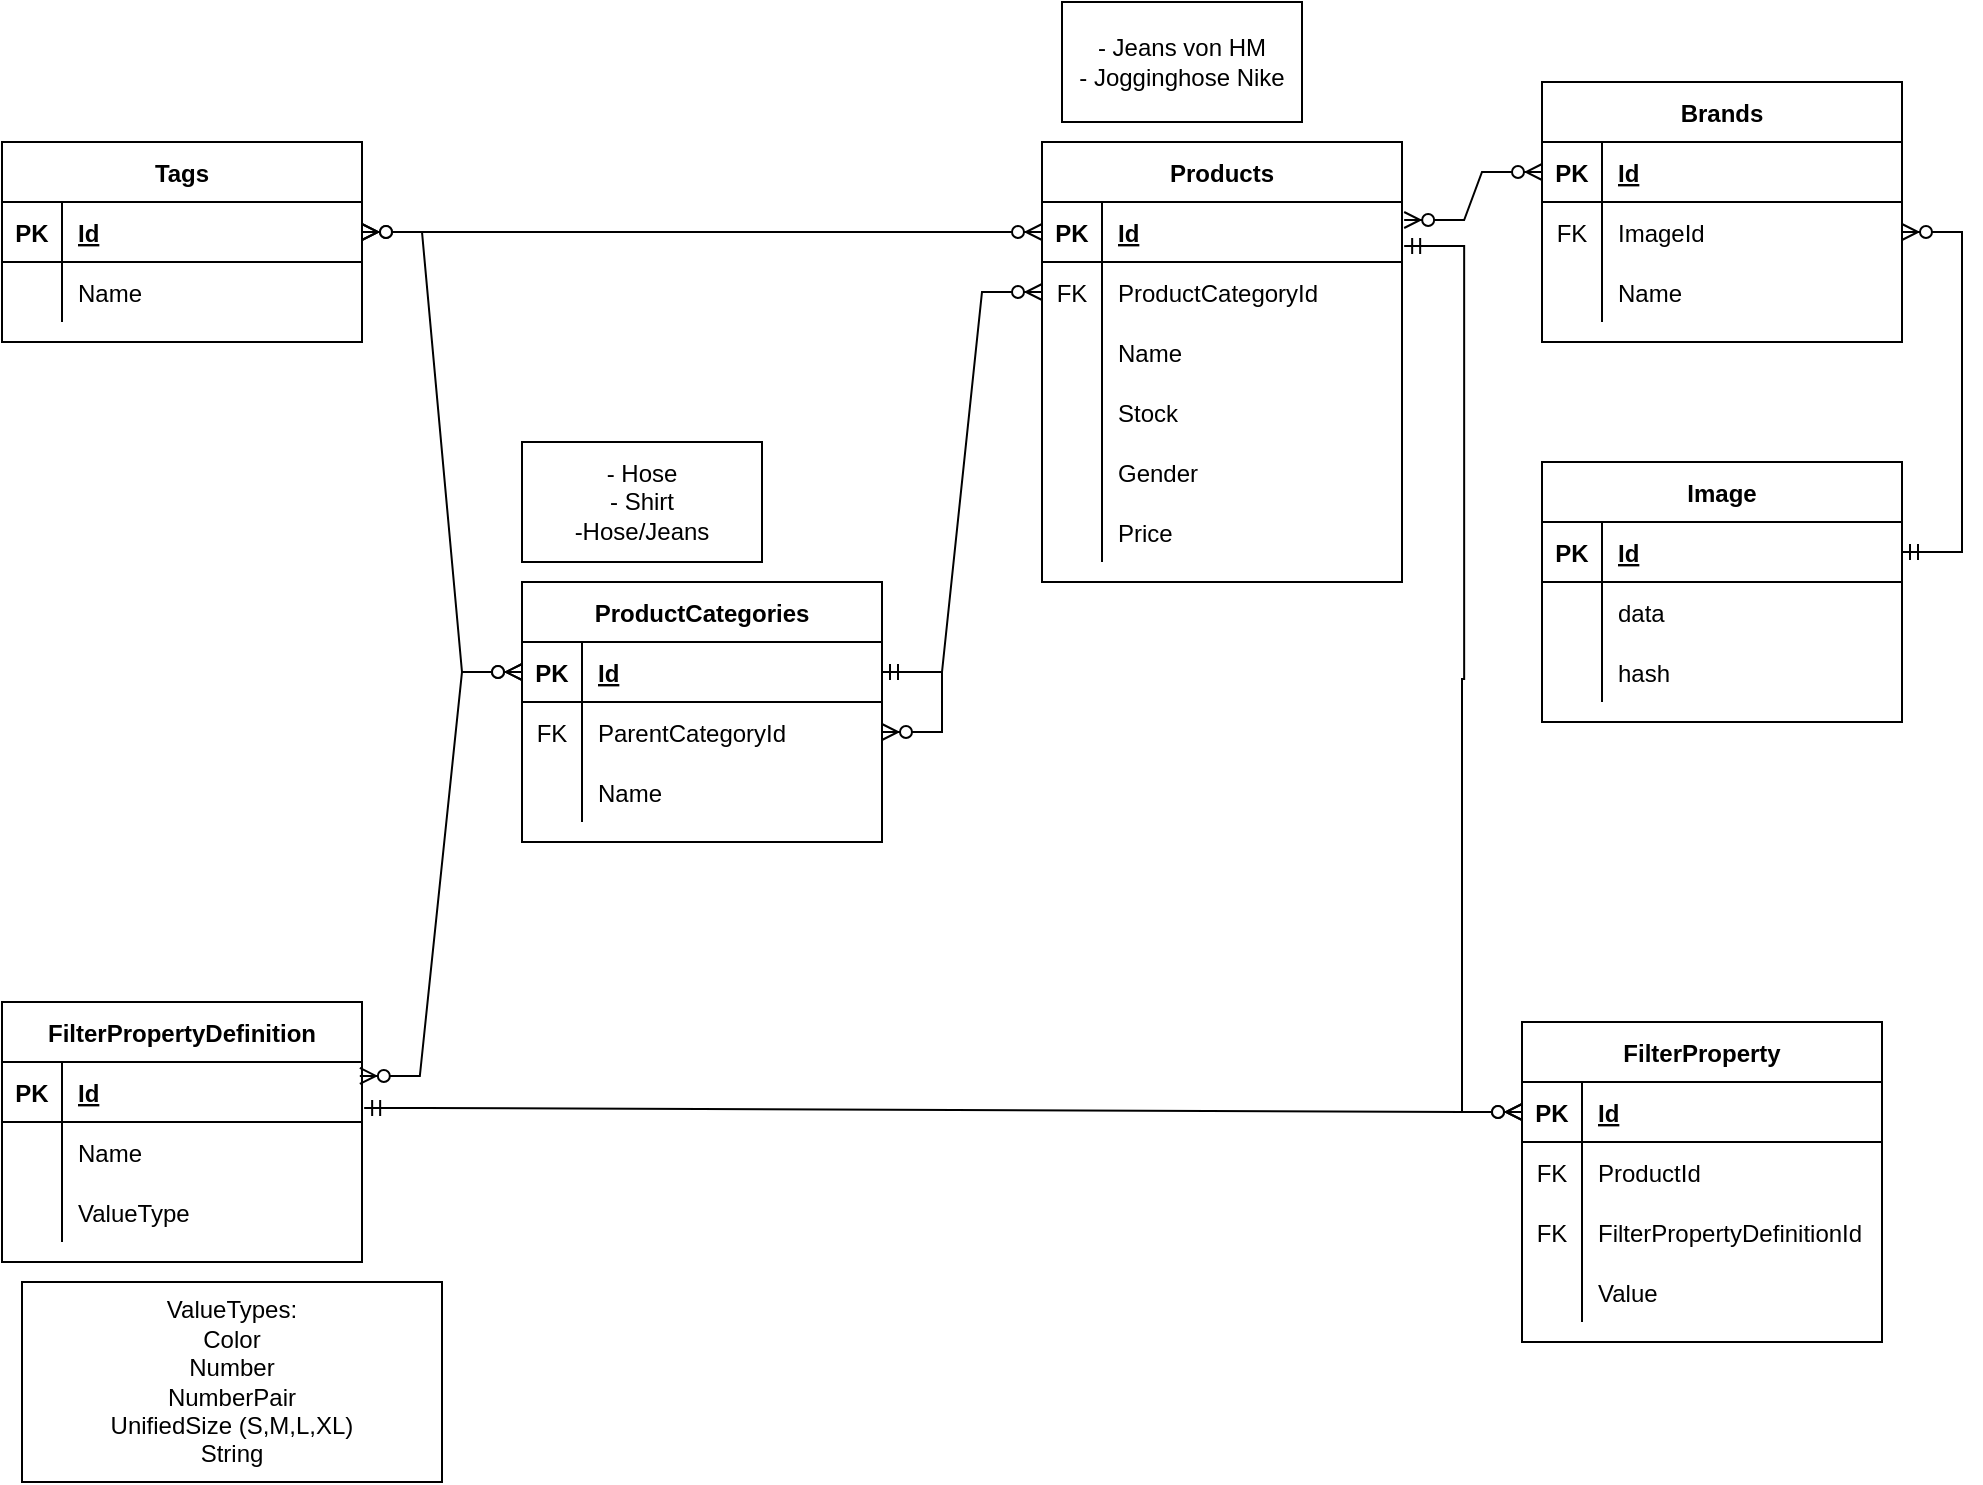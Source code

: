 <mxfile compressed="false" version="15.8.4" type="device">
  <diagram id="R2lEEEUBdFMjLlhIrx00" name="Page-1">
    <mxGraphModel dx="1662" dy="985" grid="1" gridSize="10" guides="1" tooltips="1" connect="1" arrows="1" fold="1" page="1" pageScale="1" pageWidth="1169" pageHeight="1654" math="0" shadow="0" extFonts="Permanent Marker^https://fonts.googleapis.com/css?family=Permanent+Marker">
      <root>
        <mxCell id="0" />
        <mxCell id="1" parent="0" />
        <mxCell id="2k29dD9bNRJpPjfo6heG-1" value="Products" style="shape=table;startSize=30;container=1;collapsible=1;childLayout=tableLayout;fixedRows=1;rowLines=0;fontStyle=1;align=center;resizeLast=1;" parent="1" vertex="1">
          <mxGeometry x="540" y="90" width="180" height="220" as="geometry" />
        </mxCell>
        <mxCell id="2k29dD9bNRJpPjfo6heG-2" value="" style="shape=tableRow;horizontal=0;startSize=0;swimlaneHead=0;swimlaneBody=0;fillColor=none;collapsible=0;dropTarget=0;points=[[0,0.5],[1,0.5]];portConstraint=eastwest;top=0;left=0;right=0;bottom=1;" parent="2k29dD9bNRJpPjfo6heG-1" vertex="1">
          <mxGeometry y="30" width="180" height="30" as="geometry" />
        </mxCell>
        <mxCell id="2k29dD9bNRJpPjfo6heG-3" value="PK" style="shape=partialRectangle;connectable=0;fillColor=none;top=0;left=0;bottom=0;right=0;fontStyle=1;overflow=hidden;" parent="2k29dD9bNRJpPjfo6heG-2" vertex="1">
          <mxGeometry width="30" height="30" as="geometry">
            <mxRectangle width="30" height="30" as="alternateBounds" />
          </mxGeometry>
        </mxCell>
        <mxCell id="2k29dD9bNRJpPjfo6heG-4" value="Id" style="shape=partialRectangle;connectable=0;fillColor=none;top=0;left=0;bottom=0;right=0;align=left;spacingLeft=6;fontStyle=5;overflow=hidden;" parent="2k29dD9bNRJpPjfo6heG-2" vertex="1">
          <mxGeometry x="30" width="150" height="30" as="geometry">
            <mxRectangle width="150" height="30" as="alternateBounds" />
          </mxGeometry>
        </mxCell>
        <mxCell id="2k29dD9bNRJpPjfo6heG-30" value="" style="shape=tableRow;horizontal=0;startSize=0;swimlaneHead=0;swimlaneBody=0;fillColor=none;collapsible=0;dropTarget=0;points=[[0,0.5],[1,0.5]];portConstraint=eastwest;top=0;left=0;right=0;bottom=0;" parent="2k29dD9bNRJpPjfo6heG-1" vertex="1">
          <mxGeometry y="60" width="180" height="30" as="geometry" />
        </mxCell>
        <mxCell id="2k29dD9bNRJpPjfo6heG-31" value="FK" style="shape=partialRectangle;connectable=0;fillColor=none;top=0;left=0;bottom=0;right=0;fontStyle=0;overflow=hidden;" parent="2k29dD9bNRJpPjfo6heG-30" vertex="1">
          <mxGeometry width="30" height="30" as="geometry">
            <mxRectangle width="30" height="30" as="alternateBounds" />
          </mxGeometry>
        </mxCell>
        <mxCell id="2k29dD9bNRJpPjfo6heG-32" value="ProductCategoryId" style="shape=partialRectangle;connectable=0;fillColor=none;top=0;left=0;bottom=0;right=0;align=left;spacingLeft=6;fontStyle=0;overflow=hidden;" parent="2k29dD9bNRJpPjfo6heG-30" vertex="1">
          <mxGeometry x="30" width="150" height="30" as="geometry">
            <mxRectangle width="150" height="30" as="alternateBounds" />
          </mxGeometry>
        </mxCell>
        <mxCell id="2k29dD9bNRJpPjfo6heG-5" value="" style="shape=tableRow;horizontal=0;startSize=0;swimlaneHead=0;swimlaneBody=0;fillColor=none;collapsible=0;dropTarget=0;points=[[0,0.5],[1,0.5]];portConstraint=eastwest;top=0;left=0;right=0;bottom=0;" parent="2k29dD9bNRJpPjfo6heG-1" vertex="1">
          <mxGeometry y="90" width="180" height="30" as="geometry" />
        </mxCell>
        <mxCell id="2k29dD9bNRJpPjfo6heG-6" value="" style="shape=partialRectangle;connectable=0;fillColor=none;top=0;left=0;bottom=0;right=0;editable=1;overflow=hidden;" parent="2k29dD9bNRJpPjfo6heG-5" vertex="1">
          <mxGeometry width="30" height="30" as="geometry">
            <mxRectangle width="30" height="30" as="alternateBounds" />
          </mxGeometry>
        </mxCell>
        <mxCell id="2k29dD9bNRJpPjfo6heG-7" value="Name" style="shape=partialRectangle;connectable=0;fillColor=none;top=0;left=0;bottom=0;right=0;align=left;spacingLeft=6;overflow=hidden;" parent="2k29dD9bNRJpPjfo6heG-5" vertex="1">
          <mxGeometry x="30" width="150" height="30" as="geometry">
            <mxRectangle width="150" height="30" as="alternateBounds" />
          </mxGeometry>
        </mxCell>
        <mxCell id="2k29dD9bNRJpPjfo6heG-8" value="" style="shape=tableRow;horizontal=0;startSize=0;swimlaneHead=0;swimlaneBody=0;fillColor=none;collapsible=0;dropTarget=0;points=[[0,0.5],[1,0.5]];portConstraint=eastwest;top=0;left=0;right=0;bottom=0;" parent="2k29dD9bNRJpPjfo6heG-1" vertex="1">
          <mxGeometry y="120" width="180" height="30" as="geometry" />
        </mxCell>
        <mxCell id="2k29dD9bNRJpPjfo6heG-9" value="" style="shape=partialRectangle;connectable=0;fillColor=none;top=0;left=0;bottom=0;right=0;editable=1;overflow=hidden;" parent="2k29dD9bNRJpPjfo6heG-8" vertex="1">
          <mxGeometry width="30" height="30" as="geometry">
            <mxRectangle width="30" height="30" as="alternateBounds" />
          </mxGeometry>
        </mxCell>
        <mxCell id="2k29dD9bNRJpPjfo6heG-10" value="Stock" style="shape=partialRectangle;connectable=0;fillColor=none;top=0;left=0;bottom=0;right=0;align=left;spacingLeft=6;overflow=hidden;" parent="2k29dD9bNRJpPjfo6heG-8" vertex="1">
          <mxGeometry x="30" width="150" height="30" as="geometry">
            <mxRectangle width="150" height="30" as="alternateBounds" />
          </mxGeometry>
        </mxCell>
        <mxCell id="2k29dD9bNRJpPjfo6heG-27" value="" style="shape=tableRow;horizontal=0;startSize=0;swimlaneHead=0;swimlaneBody=0;fillColor=none;collapsible=0;dropTarget=0;points=[[0,0.5],[1,0.5]];portConstraint=eastwest;top=0;left=0;right=0;bottom=0;" parent="2k29dD9bNRJpPjfo6heG-1" vertex="1">
          <mxGeometry y="150" width="180" height="30" as="geometry" />
        </mxCell>
        <mxCell id="2k29dD9bNRJpPjfo6heG-28" value="" style="shape=partialRectangle;connectable=0;fillColor=none;top=0;left=0;bottom=0;right=0;editable=1;overflow=hidden;" parent="2k29dD9bNRJpPjfo6heG-27" vertex="1">
          <mxGeometry width="30" height="30" as="geometry">
            <mxRectangle width="30" height="30" as="alternateBounds" />
          </mxGeometry>
        </mxCell>
        <mxCell id="2k29dD9bNRJpPjfo6heG-29" value="Gender" style="shape=partialRectangle;connectable=0;fillColor=none;top=0;left=0;bottom=0;right=0;align=left;spacingLeft=6;overflow=hidden;" parent="2k29dD9bNRJpPjfo6heG-27" vertex="1">
          <mxGeometry x="30" width="150" height="30" as="geometry">
            <mxRectangle width="150" height="30" as="alternateBounds" />
          </mxGeometry>
        </mxCell>
        <mxCell id="UCJz-OB7GyYKRhR9v32s-3" value="" style="shape=tableRow;horizontal=0;startSize=0;swimlaneHead=0;swimlaneBody=0;fillColor=none;collapsible=0;dropTarget=0;points=[[0,0.5],[1,0.5]];portConstraint=eastwest;top=0;left=0;right=0;bottom=0;" parent="2k29dD9bNRJpPjfo6heG-1" vertex="1">
          <mxGeometry y="180" width="180" height="30" as="geometry" />
        </mxCell>
        <mxCell id="UCJz-OB7GyYKRhR9v32s-4" value="" style="shape=partialRectangle;connectable=0;fillColor=none;top=0;left=0;bottom=0;right=0;editable=1;overflow=hidden;" parent="UCJz-OB7GyYKRhR9v32s-3" vertex="1">
          <mxGeometry width="30" height="30" as="geometry">
            <mxRectangle width="30" height="30" as="alternateBounds" />
          </mxGeometry>
        </mxCell>
        <mxCell id="UCJz-OB7GyYKRhR9v32s-5" value="Price" style="shape=partialRectangle;connectable=0;fillColor=none;top=0;left=0;bottom=0;right=0;align=left;spacingLeft=6;overflow=hidden;" parent="UCJz-OB7GyYKRhR9v32s-3" vertex="1">
          <mxGeometry x="30" width="150" height="30" as="geometry">
            <mxRectangle width="150" height="30" as="alternateBounds" />
          </mxGeometry>
        </mxCell>
        <mxCell id="2k29dD9bNRJpPjfo6heG-14" value="ProductCategories" style="shape=table;startSize=30;container=1;collapsible=1;childLayout=tableLayout;fixedRows=1;rowLines=0;fontStyle=1;align=center;resizeLast=1;" parent="1" vertex="1">
          <mxGeometry x="280" y="310" width="180" height="130" as="geometry" />
        </mxCell>
        <mxCell id="2k29dD9bNRJpPjfo6heG-15" value="" style="shape=tableRow;horizontal=0;startSize=0;swimlaneHead=0;swimlaneBody=0;fillColor=none;collapsible=0;dropTarget=0;points=[[0,0.5],[1,0.5]];portConstraint=eastwest;top=0;left=0;right=0;bottom=1;" parent="2k29dD9bNRJpPjfo6heG-14" vertex="1">
          <mxGeometry y="30" width="180" height="30" as="geometry" />
        </mxCell>
        <mxCell id="2k29dD9bNRJpPjfo6heG-16" value="PK" style="shape=partialRectangle;connectable=0;fillColor=none;top=0;left=0;bottom=0;right=0;fontStyle=1;overflow=hidden;" parent="2k29dD9bNRJpPjfo6heG-15" vertex="1">
          <mxGeometry width="30" height="30" as="geometry">
            <mxRectangle width="30" height="30" as="alternateBounds" />
          </mxGeometry>
        </mxCell>
        <mxCell id="2k29dD9bNRJpPjfo6heG-17" value="Id" style="shape=partialRectangle;connectable=0;fillColor=none;top=0;left=0;bottom=0;right=0;align=left;spacingLeft=6;fontStyle=5;overflow=hidden;" parent="2k29dD9bNRJpPjfo6heG-15" vertex="1">
          <mxGeometry x="30" width="150" height="30" as="geometry">
            <mxRectangle width="150" height="30" as="alternateBounds" />
          </mxGeometry>
        </mxCell>
        <mxCell id="2k29dD9bNRJpPjfo6heG-33" value="" style="shape=tableRow;horizontal=0;startSize=0;swimlaneHead=0;swimlaneBody=0;fillColor=none;collapsible=0;dropTarget=0;points=[[0,0.5],[1,0.5]];portConstraint=eastwest;top=0;left=0;right=0;bottom=0;" parent="2k29dD9bNRJpPjfo6heG-14" vertex="1">
          <mxGeometry y="60" width="180" height="30" as="geometry" />
        </mxCell>
        <mxCell id="2k29dD9bNRJpPjfo6heG-34" value="FK" style="shape=partialRectangle;connectable=0;fillColor=none;top=0;left=0;bottom=0;right=0;fontStyle=0;overflow=hidden;" parent="2k29dD9bNRJpPjfo6heG-33" vertex="1">
          <mxGeometry width="30" height="30" as="geometry">
            <mxRectangle width="30" height="30" as="alternateBounds" />
          </mxGeometry>
        </mxCell>
        <mxCell id="2k29dD9bNRJpPjfo6heG-35" value="ParentCategoryId" style="shape=partialRectangle;connectable=0;fillColor=none;top=0;left=0;bottom=0;right=0;align=left;spacingLeft=6;fontStyle=0;overflow=hidden;" parent="2k29dD9bNRJpPjfo6heG-33" vertex="1">
          <mxGeometry x="30" width="150" height="30" as="geometry">
            <mxRectangle width="150" height="30" as="alternateBounds" />
          </mxGeometry>
        </mxCell>
        <mxCell id="2k29dD9bNRJpPjfo6heG-21" value="" style="shape=tableRow;horizontal=0;startSize=0;swimlaneHead=0;swimlaneBody=0;fillColor=none;collapsible=0;dropTarget=0;points=[[0,0.5],[1,0.5]];portConstraint=eastwest;top=0;left=0;right=0;bottom=0;" parent="2k29dD9bNRJpPjfo6heG-14" vertex="1">
          <mxGeometry y="90" width="180" height="30" as="geometry" />
        </mxCell>
        <mxCell id="2k29dD9bNRJpPjfo6heG-22" value="" style="shape=partialRectangle;connectable=0;fillColor=none;top=0;left=0;bottom=0;right=0;editable=1;overflow=hidden;" parent="2k29dD9bNRJpPjfo6heG-21" vertex="1">
          <mxGeometry width="30" height="30" as="geometry">
            <mxRectangle width="30" height="30" as="alternateBounds" />
          </mxGeometry>
        </mxCell>
        <mxCell id="2k29dD9bNRJpPjfo6heG-23" value="Name" style="shape=partialRectangle;connectable=0;fillColor=none;top=0;left=0;bottom=0;right=0;align=left;spacingLeft=6;overflow=hidden;" parent="2k29dD9bNRJpPjfo6heG-21" vertex="1">
          <mxGeometry x="30" width="150" height="30" as="geometry">
            <mxRectangle width="150" height="30" as="alternateBounds" />
          </mxGeometry>
        </mxCell>
        <mxCell id="2k29dD9bNRJpPjfo6heG-37" value="" style="edgeStyle=entityRelationEdgeStyle;fontSize=12;html=1;endArrow=ERzeroToMany;startArrow=ERmandOne;rounded=0;" parent="2k29dD9bNRJpPjfo6heG-14" source="2k29dD9bNRJpPjfo6heG-15" target="2k29dD9bNRJpPjfo6heG-33" edge="1">
          <mxGeometry width="100" height="100" relative="1" as="geometry">
            <mxPoint x="10" y="55" as="sourcePoint" />
            <mxPoint x="-100" y="65" as="targetPoint" />
          </mxGeometry>
        </mxCell>
        <mxCell id="2k29dD9bNRJpPjfo6heG-36" value="" style="edgeStyle=entityRelationEdgeStyle;fontSize=12;html=1;endArrow=ERzeroToMany;startArrow=ERmandOne;rounded=0;" parent="1" source="2k29dD9bNRJpPjfo6heG-15" target="2k29dD9bNRJpPjfo6heG-30" edge="1">
          <mxGeometry width="100" height="100" relative="1" as="geometry">
            <mxPoint x="580" y="570" as="sourcePoint" />
            <mxPoint x="680" y="470" as="targetPoint" />
          </mxGeometry>
        </mxCell>
        <mxCell id="UCJz-OB7GyYKRhR9v32s-1" value="- Jeans von HM&lt;br&gt;- Jogginghose Nike" style="rounded=0;whiteSpace=wrap;html=1;" parent="1" vertex="1">
          <mxGeometry x="550" y="20" width="120" height="60" as="geometry" />
        </mxCell>
        <mxCell id="UCJz-OB7GyYKRhR9v32s-2" value="- Hose&lt;br&gt;- Shirt&lt;br&gt;-Hose/Jeans" style="rounded=0;whiteSpace=wrap;html=1;" parent="1" vertex="1">
          <mxGeometry x="280" y="240" width="120" height="60" as="geometry" />
        </mxCell>
        <mxCell id="UCJz-OB7GyYKRhR9v32s-12" value="FilterPropertyDefinition" style="shape=table;startSize=30;container=1;collapsible=1;childLayout=tableLayout;fixedRows=1;rowLines=0;fontStyle=1;align=center;resizeLast=1;" parent="1" vertex="1">
          <mxGeometry x="20" y="520" width="180" height="130" as="geometry" />
        </mxCell>
        <mxCell id="UCJz-OB7GyYKRhR9v32s-13" value="" style="shape=tableRow;horizontal=0;startSize=0;swimlaneHead=0;swimlaneBody=0;fillColor=none;collapsible=0;dropTarget=0;points=[[0,0.5],[1,0.5]];portConstraint=eastwest;top=0;left=0;right=0;bottom=1;" parent="UCJz-OB7GyYKRhR9v32s-12" vertex="1">
          <mxGeometry y="30" width="180" height="30" as="geometry" />
        </mxCell>
        <mxCell id="UCJz-OB7GyYKRhR9v32s-14" value="PK" style="shape=partialRectangle;connectable=0;fillColor=none;top=0;left=0;bottom=0;right=0;fontStyle=1;overflow=hidden;" parent="UCJz-OB7GyYKRhR9v32s-13" vertex="1">
          <mxGeometry width="30" height="30" as="geometry">
            <mxRectangle width="30" height="30" as="alternateBounds" />
          </mxGeometry>
        </mxCell>
        <mxCell id="UCJz-OB7GyYKRhR9v32s-15" value="Id" style="shape=partialRectangle;connectable=0;fillColor=none;top=0;left=0;bottom=0;right=0;align=left;spacingLeft=6;fontStyle=5;overflow=hidden;" parent="UCJz-OB7GyYKRhR9v32s-13" vertex="1">
          <mxGeometry x="30" width="150" height="30" as="geometry">
            <mxRectangle width="150" height="30" as="alternateBounds" />
          </mxGeometry>
        </mxCell>
        <mxCell id="UCJz-OB7GyYKRhR9v32s-16" value="" style="shape=tableRow;horizontal=0;startSize=0;swimlaneHead=0;swimlaneBody=0;fillColor=none;collapsible=0;dropTarget=0;points=[[0,0.5],[1,0.5]];portConstraint=eastwest;top=0;left=0;right=0;bottom=0;" parent="UCJz-OB7GyYKRhR9v32s-12" vertex="1">
          <mxGeometry y="60" width="180" height="30" as="geometry" />
        </mxCell>
        <mxCell id="UCJz-OB7GyYKRhR9v32s-17" value="" style="shape=partialRectangle;connectable=0;fillColor=none;top=0;left=0;bottom=0;right=0;editable=1;overflow=hidden;" parent="UCJz-OB7GyYKRhR9v32s-16" vertex="1">
          <mxGeometry width="30" height="30" as="geometry">
            <mxRectangle width="30" height="30" as="alternateBounds" />
          </mxGeometry>
        </mxCell>
        <mxCell id="UCJz-OB7GyYKRhR9v32s-18" value="Name" style="shape=partialRectangle;connectable=0;fillColor=none;top=0;left=0;bottom=0;right=0;align=left;spacingLeft=6;overflow=hidden;" parent="UCJz-OB7GyYKRhR9v32s-16" vertex="1">
          <mxGeometry x="30" width="150" height="30" as="geometry">
            <mxRectangle width="150" height="30" as="alternateBounds" />
          </mxGeometry>
        </mxCell>
        <mxCell id="UCJz-OB7GyYKRhR9v32s-22" value="" style="shape=tableRow;horizontal=0;startSize=0;swimlaneHead=0;swimlaneBody=0;fillColor=none;collapsible=0;dropTarget=0;points=[[0,0.5],[1,0.5]];portConstraint=eastwest;top=0;left=0;right=0;bottom=0;" parent="UCJz-OB7GyYKRhR9v32s-12" vertex="1">
          <mxGeometry y="90" width="180" height="30" as="geometry" />
        </mxCell>
        <mxCell id="UCJz-OB7GyYKRhR9v32s-23" value="" style="shape=partialRectangle;connectable=0;fillColor=none;top=0;left=0;bottom=0;right=0;editable=1;overflow=hidden;" parent="UCJz-OB7GyYKRhR9v32s-22" vertex="1">
          <mxGeometry width="30" height="30" as="geometry">
            <mxRectangle width="30" height="30" as="alternateBounds" />
          </mxGeometry>
        </mxCell>
        <mxCell id="UCJz-OB7GyYKRhR9v32s-24" value="ValueType" style="shape=partialRectangle;connectable=0;fillColor=none;top=0;left=0;bottom=0;right=0;align=left;spacingLeft=6;overflow=hidden;" parent="UCJz-OB7GyYKRhR9v32s-22" vertex="1">
          <mxGeometry x="30" width="150" height="30" as="geometry">
            <mxRectangle width="150" height="30" as="alternateBounds" />
          </mxGeometry>
        </mxCell>
        <mxCell id="UCJz-OB7GyYKRhR9v32s-25" value="Tags" style="shape=table;startSize=30;container=1;collapsible=1;childLayout=tableLayout;fixedRows=1;rowLines=0;fontStyle=1;align=center;resizeLast=1;" parent="1" vertex="1">
          <mxGeometry x="20" y="90" width="180" height="100" as="geometry" />
        </mxCell>
        <mxCell id="UCJz-OB7GyYKRhR9v32s-26" value="" style="shape=tableRow;horizontal=0;startSize=0;swimlaneHead=0;swimlaneBody=0;fillColor=none;collapsible=0;dropTarget=0;points=[[0,0.5],[1,0.5]];portConstraint=eastwest;top=0;left=0;right=0;bottom=1;" parent="UCJz-OB7GyYKRhR9v32s-25" vertex="1">
          <mxGeometry y="30" width="180" height="30" as="geometry" />
        </mxCell>
        <mxCell id="UCJz-OB7GyYKRhR9v32s-27" value="PK" style="shape=partialRectangle;connectable=0;fillColor=none;top=0;left=0;bottom=0;right=0;fontStyle=1;overflow=hidden;" parent="UCJz-OB7GyYKRhR9v32s-26" vertex="1">
          <mxGeometry width="30" height="30" as="geometry">
            <mxRectangle width="30" height="30" as="alternateBounds" />
          </mxGeometry>
        </mxCell>
        <mxCell id="UCJz-OB7GyYKRhR9v32s-28" value="Id" style="shape=partialRectangle;connectable=0;fillColor=none;top=0;left=0;bottom=0;right=0;align=left;spacingLeft=6;fontStyle=5;overflow=hidden;" parent="UCJz-OB7GyYKRhR9v32s-26" vertex="1">
          <mxGeometry x="30" width="150" height="30" as="geometry">
            <mxRectangle width="150" height="30" as="alternateBounds" />
          </mxGeometry>
        </mxCell>
        <mxCell id="UCJz-OB7GyYKRhR9v32s-29" value="" style="shape=tableRow;horizontal=0;startSize=0;swimlaneHead=0;swimlaneBody=0;fillColor=none;collapsible=0;dropTarget=0;points=[[0,0.5],[1,0.5]];portConstraint=eastwest;top=0;left=0;right=0;bottom=0;" parent="UCJz-OB7GyYKRhR9v32s-25" vertex="1">
          <mxGeometry y="60" width="180" height="30" as="geometry" />
        </mxCell>
        <mxCell id="UCJz-OB7GyYKRhR9v32s-30" value="" style="shape=partialRectangle;connectable=0;fillColor=none;top=0;left=0;bottom=0;right=0;editable=1;overflow=hidden;" parent="UCJz-OB7GyYKRhR9v32s-29" vertex="1">
          <mxGeometry width="30" height="30" as="geometry">
            <mxRectangle width="30" height="30" as="alternateBounds" />
          </mxGeometry>
        </mxCell>
        <mxCell id="UCJz-OB7GyYKRhR9v32s-31" value="Name" style="shape=partialRectangle;connectable=0;fillColor=none;top=0;left=0;bottom=0;right=0;align=left;spacingLeft=6;overflow=hidden;" parent="UCJz-OB7GyYKRhR9v32s-29" vertex="1">
          <mxGeometry x="30" width="150" height="30" as="geometry">
            <mxRectangle width="150" height="30" as="alternateBounds" />
          </mxGeometry>
        </mxCell>
        <mxCell id="UCJz-OB7GyYKRhR9v32s-38" value="" style="edgeStyle=entityRelationEdgeStyle;fontSize=12;html=1;endArrow=ERzeroToMany;endFill=1;startArrow=ERzeroToMany;rounded=0;" parent="1" source="2k29dD9bNRJpPjfo6heG-2" target="UCJz-OB7GyYKRhR9v32s-26" edge="1">
          <mxGeometry width="100" height="100" relative="1" as="geometry">
            <mxPoint x="80" y="680" as="sourcePoint" />
            <mxPoint x="180" y="580" as="targetPoint" />
          </mxGeometry>
        </mxCell>
        <mxCell id="UCJz-OB7GyYKRhR9v32s-39" value="" style="edgeStyle=entityRelationEdgeStyle;fontSize=12;html=1;endArrow=ERzeroToMany;endFill=1;startArrow=ERzeroToMany;rounded=0;" parent="1" source="2k29dD9bNRJpPjfo6heG-15" target="UCJz-OB7GyYKRhR9v32s-26" edge="1">
          <mxGeometry width="100" height="100" relative="1" as="geometry">
            <mxPoint x="150" y="400" as="sourcePoint" />
            <mxPoint x="250" y="300" as="targetPoint" />
          </mxGeometry>
        </mxCell>
        <mxCell id="UCJz-OB7GyYKRhR9v32s-40" value="ValueTypes:&lt;br&gt;Color&lt;br&gt;Number&lt;br&gt;NumberPair&lt;br&gt;UnifiedSize (S,M,L,XL)&lt;br&gt;String" style="rounded=0;whiteSpace=wrap;html=1;" parent="1" vertex="1">
          <mxGeometry x="30" y="660" width="210" height="100" as="geometry" />
        </mxCell>
        <mxCell id="UCJz-OB7GyYKRhR9v32s-41" value="" style="edgeStyle=entityRelationEdgeStyle;fontSize=12;html=1;endArrow=ERzeroToMany;endFill=1;startArrow=ERzeroToMany;rounded=0;exitX=0.994;exitY=0.233;exitDx=0;exitDy=0;exitPerimeter=0;" parent="1" source="UCJz-OB7GyYKRhR9v32s-13" target="2k29dD9bNRJpPjfo6heG-15" edge="1">
          <mxGeometry width="100" height="100" relative="1" as="geometry">
            <mxPoint x="180" y="570" as="sourcePoint" />
            <mxPoint x="280" y="470" as="targetPoint" />
          </mxGeometry>
        </mxCell>
        <mxCell id="UCJz-OB7GyYKRhR9v32s-42" value="FilterProperty" style="shape=table;startSize=30;container=1;collapsible=1;childLayout=tableLayout;fixedRows=1;rowLines=0;fontStyle=1;align=center;resizeLast=1;" parent="1" vertex="1">
          <mxGeometry x="780" y="530" width="180" height="160" as="geometry" />
        </mxCell>
        <mxCell id="UCJz-OB7GyYKRhR9v32s-43" value="" style="shape=tableRow;horizontal=0;startSize=0;swimlaneHead=0;swimlaneBody=0;fillColor=none;collapsible=0;dropTarget=0;points=[[0,0.5],[1,0.5]];portConstraint=eastwest;top=0;left=0;right=0;bottom=1;" parent="UCJz-OB7GyYKRhR9v32s-42" vertex="1">
          <mxGeometry y="30" width="180" height="30" as="geometry" />
        </mxCell>
        <mxCell id="UCJz-OB7GyYKRhR9v32s-44" value="PK" style="shape=partialRectangle;connectable=0;fillColor=none;top=0;left=0;bottom=0;right=0;fontStyle=1;overflow=hidden;" parent="UCJz-OB7GyYKRhR9v32s-43" vertex="1">
          <mxGeometry width="30" height="30" as="geometry">
            <mxRectangle width="30" height="30" as="alternateBounds" />
          </mxGeometry>
        </mxCell>
        <mxCell id="UCJz-OB7GyYKRhR9v32s-45" value="Id" style="shape=partialRectangle;connectable=0;fillColor=none;top=0;left=0;bottom=0;right=0;align=left;spacingLeft=6;fontStyle=5;overflow=hidden;" parent="UCJz-OB7GyYKRhR9v32s-43" vertex="1">
          <mxGeometry x="30" width="150" height="30" as="geometry">
            <mxRectangle width="150" height="30" as="alternateBounds" />
          </mxGeometry>
        </mxCell>
        <mxCell id="UCJz-OB7GyYKRhR9v32s-62" value="" style="shape=tableRow;horizontal=0;startSize=0;swimlaneHead=0;swimlaneBody=0;fillColor=none;collapsible=0;dropTarget=0;points=[[0,0.5],[1,0.5]];portConstraint=eastwest;top=0;left=0;right=0;bottom=0;" parent="UCJz-OB7GyYKRhR9v32s-42" vertex="1">
          <mxGeometry y="60" width="180" height="30" as="geometry" />
        </mxCell>
        <mxCell id="UCJz-OB7GyYKRhR9v32s-63" value="FK" style="shape=partialRectangle;connectable=0;fillColor=none;top=0;left=0;bottom=0;right=0;fontStyle=0;overflow=hidden;" parent="UCJz-OB7GyYKRhR9v32s-62" vertex="1">
          <mxGeometry width="30" height="30" as="geometry">
            <mxRectangle width="30" height="30" as="alternateBounds" />
          </mxGeometry>
        </mxCell>
        <mxCell id="UCJz-OB7GyYKRhR9v32s-64" value="ProductId" style="shape=partialRectangle;connectable=0;fillColor=none;top=0;left=0;bottom=0;right=0;align=left;spacingLeft=6;fontStyle=0;overflow=hidden;" parent="UCJz-OB7GyYKRhR9v32s-62" vertex="1">
          <mxGeometry x="30" width="150" height="30" as="geometry">
            <mxRectangle width="150" height="30" as="alternateBounds" />
          </mxGeometry>
        </mxCell>
        <mxCell id="UCJz-OB7GyYKRhR9v32s-56" value="" style="shape=tableRow;horizontal=0;startSize=0;swimlaneHead=0;swimlaneBody=0;fillColor=none;collapsible=0;dropTarget=0;points=[[0,0.5],[1,0.5]];portConstraint=eastwest;top=0;left=0;right=0;bottom=0;" parent="UCJz-OB7GyYKRhR9v32s-42" vertex="1">
          <mxGeometry y="90" width="180" height="30" as="geometry" />
        </mxCell>
        <mxCell id="UCJz-OB7GyYKRhR9v32s-57" value="FK" style="shape=partialRectangle;connectable=0;fillColor=none;top=0;left=0;bottom=0;right=0;fontStyle=0;overflow=hidden;" parent="UCJz-OB7GyYKRhR9v32s-56" vertex="1">
          <mxGeometry width="30" height="30" as="geometry">
            <mxRectangle width="30" height="30" as="alternateBounds" />
          </mxGeometry>
        </mxCell>
        <mxCell id="UCJz-OB7GyYKRhR9v32s-58" value="FilterPropertyDefinitionId" style="shape=partialRectangle;connectable=0;fillColor=none;top=0;left=0;bottom=0;right=0;align=left;spacingLeft=6;fontStyle=0;overflow=hidden;" parent="UCJz-OB7GyYKRhR9v32s-56" vertex="1">
          <mxGeometry x="30" width="150" height="30" as="geometry">
            <mxRectangle width="150" height="30" as="alternateBounds" />
          </mxGeometry>
        </mxCell>
        <mxCell id="UCJz-OB7GyYKRhR9v32s-46" value="" style="shape=tableRow;horizontal=0;startSize=0;swimlaneHead=0;swimlaneBody=0;fillColor=none;collapsible=0;dropTarget=0;points=[[0,0.5],[1,0.5]];portConstraint=eastwest;top=0;left=0;right=0;bottom=0;" parent="UCJz-OB7GyYKRhR9v32s-42" vertex="1">
          <mxGeometry y="120" width="180" height="30" as="geometry" />
        </mxCell>
        <mxCell id="UCJz-OB7GyYKRhR9v32s-47" value="" style="shape=partialRectangle;connectable=0;fillColor=none;top=0;left=0;bottom=0;right=0;editable=1;overflow=hidden;" parent="UCJz-OB7GyYKRhR9v32s-46" vertex="1">
          <mxGeometry width="30" height="30" as="geometry">
            <mxRectangle width="30" height="30" as="alternateBounds" />
          </mxGeometry>
        </mxCell>
        <mxCell id="UCJz-OB7GyYKRhR9v32s-48" value="Value" style="shape=partialRectangle;connectable=0;fillColor=none;top=0;left=0;bottom=0;right=0;align=left;spacingLeft=6;overflow=hidden;" parent="UCJz-OB7GyYKRhR9v32s-46" vertex="1">
          <mxGeometry x="30" width="150" height="30" as="geometry">
            <mxRectangle width="150" height="30" as="alternateBounds" />
          </mxGeometry>
        </mxCell>
        <mxCell id="UCJz-OB7GyYKRhR9v32s-59" value="" style="edgeStyle=entityRelationEdgeStyle;fontSize=12;html=1;endArrow=ERzeroToMany;startArrow=ERmandOne;rounded=0;exitX=1.006;exitY=0.767;exitDx=0;exitDy=0;exitPerimeter=0;" parent="1" source="UCJz-OB7GyYKRhR9v32s-13" target="UCJz-OB7GyYKRhR9v32s-43" edge="1">
          <mxGeometry width="100" height="100" relative="1" as="geometry">
            <mxPoint x="230" y="590" as="sourcePoint" />
            <mxPoint x="690" y="580" as="targetPoint" />
          </mxGeometry>
        </mxCell>
        <mxCell id="UCJz-OB7GyYKRhR9v32s-60" value="" style="edgeStyle=entityRelationEdgeStyle;fontSize=12;html=1;endArrow=ERzeroToMany;startArrow=ERmandOne;rounded=0;exitX=1.006;exitY=0.733;exitDx=0;exitDy=0;exitPerimeter=0;" parent="1" source="2k29dD9bNRJpPjfo6heG-2" target="UCJz-OB7GyYKRhR9v32s-43" edge="1">
          <mxGeometry width="100" height="100" relative="1" as="geometry">
            <mxPoint x="710" y="550" as="sourcePoint" />
            <mxPoint x="810" y="450" as="targetPoint" />
          </mxGeometry>
        </mxCell>
        <mxCell id="FlRv2dzmPDI0gXYhTpxN-1" value="Brands" style="shape=table;startSize=30;container=1;collapsible=1;childLayout=tableLayout;fixedRows=1;rowLines=0;fontStyle=1;align=center;resizeLast=1;" vertex="1" parent="1">
          <mxGeometry x="790" y="60" width="180" height="130" as="geometry" />
        </mxCell>
        <mxCell id="FlRv2dzmPDI0gXYhTpxN-2" value="" style="shape=partialRectangle;collapsible=0;dropTarget=0;pointerEvents=0;fillColor=none;top=0;left=0;bottom=1;right=0;points=[[0,0.5],[1,0.5]];portConstraint=eastwest;" vertex="1" parent="FlRv2dzmPDI0gXYhTpxN-1">
          <mxGeometry y="30" width="180" height="30" as="geometry" />
        </mxCell>
        <mxCell id="FlRv2dzmPDI0gXYhTpxN-3" value="PK" style="shape=partialRectangle;connectable=0;fillColor=none;top=0;left=0;bottom=0;right=0;fontStyle=1;overflow=hidden;" vertex="1" parent="FlRv2dzmPDI0gXYhTpxN-2">
          <mxGeometry width="30" height="30" as="geometry">
            <mxRectangle width="30" height="30" as="alternateBounds" />
          </mxGeometry>
        </mxCell>
        <mxCell id="FlRv2dzmPDI0gXYhTpxN-4" value="Id" style="shape=partialRectangle;connectable=0;fillColor=none;top=0;left=0;bottom=0;right=0;align=left;spacingLeft=6;fontStyle=5;overflow=hidden;" vertex="1" parent="FlRv2dzmPDI0gXYhTpxN-2">
          <mxGeometry x="30" width="150" height="30" as="geometry">
            <mxRectangle width="150" height="30" as="alternateBounds" />
          </mxGeometry>
        </mxCell>
        <mxCell id="FlRv2dzmPDI0gXYhTpxN-36" value="" style="shape=partialRectangle;collapsible=0;dropTarget=0;pointerEvents=0;fillColor=none;top=0;left=0;bottom=0;right=0;points=[[0,0.5],[1,0.5]];portConstraint=eastwest;" vertex="1" parent="FlRv2dzmPDI0gXYhTpxN-1">
          <mxGeometry y="60" width="180" height="30" as="geometry" />
        </mxCell>
        <mxCell id="FlRv2dzmPDI0gXYhTpxN-37" value="FK" style="shape=partialRectangle;connectable=0;fillColor=none;top=0;left=0;bottom=0;right=0;fontStyle=0;overflow=hidden;" vertex="1" parent="FlRv2dzmPDI0gXYhTpxN-36">
          <mxGeometry width="30" height="30" as="geometry">
            <mxRectangle width="30" height="30" as="alternateBounds" />
          </mxGeometry>
        </mxCell>
        <mxCell id="FlRv2dzmPDI0gXYhTpxN-38" value="ImageId" style="shape=partialRectangle;connectable=0;fillColor=none;top=0;left=0;bottom=0;right=0;align=left;spacingLeft=6;fontStyle=0;overflow=hidden;" vertex="1" parent="FlRv2dzmPDI0gXYhTpxN-36">
          <mxGeometry x="30" width="150" height="30" as="geometry">
            <mxRectangle width="150" height="30" as="alternateBounds" />
          </mxGeometry>
        </mxCell>
        <mxCell id="FlRv2dzmPDI0gXYhTpxN-5" value="" style="shape=partialRectangle;collapsible=0;dropTarget=0;pointerEvents=0;fillColor=none;top=0;left=0;bottom=0;right=0;points=[[0,0.5],[1,0.5]];portConstraint=eastwest;" vertex="1" parent="FlRv2dzmPDI0gXYhTpxN-1">
          <mxGeometry y="90" width="180" height="30" as="geometry" />
        </mxCell>
        <mxCell id="FlRv2dzmPDI0gXYhTpxN-6" value="" style="shape=partialRectangle;connectable=0;fillColor=none;top=0;left=0;bottom=0;right=0;editable=1;overflow=hidden;" vertex="1" parent="FlRv2dzmPDI0gXYhTpxN-5">
          <mxGeometry width="30" height="30" as="geometry">
            <mxRectangle width="30" height="30" as="alternateBounds" />
          </mxGeometry>
        </mxCell>
        <mxCell id="FlRv2dzmPDI0gXYhTpxN-7" value="Name" style="shape=partialRectangle;connectable=0;fillColor=none;top=0;left=0;bottom=0;right=0;align=left;spacingLeft=6;overflow=hidden;" vertex="1" parent="FlRv2dzmPDI0gXYhTpxN-5">
          <mxGeometry x="30" width="150" height="30" as="geometry">
            <mxRectangle width="150" height="30" as="alternateBounds" />
          </mxGeometry>
        </mxCell>
        <mxCell id="FlRv2dzmPDI0gXYhTpxN-17" value="" style="edgeStyle=entityRelationEdgeStyle;fontSize=12;html=1;endArrow=ERzeroToMany;endFill=1;startArrow=ERzeroToMany;rounded=0;exitX=1.006;exitY=0.3;exitDx=0;exitDy=0;exitPerimeter=0;" edge="1" parent="1" source="2k29dD9bNRJpPjfo6heG-2" target="FlRv2dzmPDI0gXYhTpxN-2">
          <mxGeometry width="100" height="100" relative="1" as="geometry">
            <mxPoint x="860" y="320" as="sourcePoint" />
            <mxPoint x="960" y="220" as="targetPoint" />
          </mxGeometry>
        </mxCell>
        <mxCell id="FlRv2dzmPDI0gXYhTpxN-18" value="Image" style="shape=table;startSize=30;container=1;collapsible=1;childLayout=tableLayout;fixedRows=1;rowLines=0;fontStyle=1;align=center;resizeLast=1;" vertex="1" parent="1">
          <mxGeometry x="790" y="250" width="180" height="130" as="geometry" />
        </mxCell>
        <mxCell id="FlRv2dzmPDI0gXYhTpxN-19" value="" style="shape=partialRectangle;collapsible=0;dropTarget=0;pointerEvents=0;fillColor=none;top=0;left=0;bottom=1;right=0;points=[[0,0.5],[1,0.5]];portConstraint=eastwest;" vertex="1" parent="FlRv2dzmPDI0gXYhTpxN-18">
          <mxGeometry y="30" width="180" height="30" as="geometry" />
        </mxCell>
        <mxCell id="FlRv2dzmPDI0gXYhTpxN-20" value="PK" style="shape=partialRectangle;connectable=0;fillColor=none;top=0;left=0;bottom=0;right=0;fontStyle=1;overflow=hidden;" vertex="1" parent="FlRv2dzmPDI0gXYhTpxN-19">
          <mxGeometry width="30" height="30" as="geometry">
            <mxRectangle width="30" height="30" as="alternateBounds" />
          </mxGeometry>
        </mxCell>
        <mxCell id="FlRv2dzmPDI0gXYhTpxN-21" value="Id" style="shape=partialRectangle;connectable=0;fillColor=none;top=0;left=0;bottom=0;right=0;align=left;spacingLeft=6;fontStyle=5;overflow=hidden;" vertex="1" parent="FlRv2dzmPDI0gXYhTpxN-19">
          <mxGeometry x="30" width="150" height="30" as="geometry">
            <mxRectangle width="150" height="30" as="alternateBounds" />
          </mxGeometry>
        </mxCell>
        <mxCell id="FlRv2dzmPDI0gXYhTpxN-22" value="" style="shape=partialRectangle;collapsible=0;dropTarget=0;pointerEvents=0;fillColor=none;top=0;left=0;bottom=0;right=0;points=[[0,0.5],[1,0.5]];portConstraint=eastwest;" vertex="1" parent="FlRv2dzmPDI0gXYhTpxN-18">
          <mxGeometry y="60" width="180" height="30" as="geometry" />
        </mxCell>
        <mxCell id="FlRv2dzmPDI0gXYhTpxN-23" value="" style="shape=partialRectangle;connectable=0;fillColor=none;top=0;left=0;bottom=0;right=0;editable=1;overflow=hidden;" vertex="1" parent="FlRv2dzmPDI0gXYhTpxN-22">
          <mxGeometry width="30" height="30" as="geometry">
            <mxRectangle width="30" height="30" as="alternateBounds" />
          </mxGeometry>
        </mxCell>
        <mxCell id="FlRv2dzmPDI0gXYhTpxN-24" value="data" style="shape=partialRectangle;connectable=0;fillColor=none;top=0;left=0;bottom=0;right=0;align=left;spacingLeft=6;overflow=hidden;" vertex="1" parent="FlRv2dzmPDI0gXYhTpxN-22">
          <mxGeometry x="30" width="150" height="30" as="geometry">
            <mxRectangle width="150" height="30" as="alternateBounds" />
          </mxGeometry>
        </mxCell>
        <mxCell id="FlRv2dzmPDI0gXYhTpxN-31" value="" style="shape=partialRectangle;collapsible=0;dropTarget=0;pointerEvents=0;fillColor=none;top=0;left=0;bottom=0;right=0;points=[[0,0.5],[1,0.5]];portConstraint=eastwest;" vertex="1" parent="FlRv2dzmPDI0gXYhTpxN-18">
          <mxGeometry y="90" width="180" height="30" as="geometry" />
        </mxCell>
        <mxCell id="FlRv2dzmPDI0gXYhTpxN-32" value="" style="shape=partialRectangle;connectable=0;fillColor=none;top=0;left=0;bottom=0;right=0;editable=1;overflow=hidden;" vertex="1" parent="FlRv2dzmPDI0gXYhTpxN-31">
          <mxGeometry width="30" height="30" as="geometry">
            <mxRectangle width="30" height="30" as="alternateBounds" />
          </mxGeometry>
        </mxCell>
        <mxCell id="FlRv2dzmPDI0gXYhTpxN-33" value="hash" style="shape=partialRectangle;connectable=0;fillColor=none;top=0;left=0;bottom=0;right=0;align=left;spacingLeft=6;overflow=hidden;" vertex="1" parent="FlRv2dzmPDI0gXYhTpxN-31">
          <mxGeometry x="30" width="150" height="30" as="geometry">
            <mxRectangle width="150" height="30" as="alternateBounds" />
          </mxGeometry>
        </mxCell>
        <mxCell id="FlRv2dzmPDI0gXYhTpxN-35" value="" style="edgeStyle=entityRelationEdgeStyle;fontSize=12;html=1;endArrow=ERzeroToMany;startArrow=ERmandOne;rounded=0;" edge="1" parent="1" source="FlRv2dzmPDI0gXYhTpxN-19" target="FlRv2dzmPDI0gXYhTpxN-36">
          <mxGeometry width="100" height="100" relative="1" as="geometry">
            <mxPoint x="1050" y="280" as="sourcePoint" />
            <mxPoint x="1060" y="260" as="targetPoint" />
          </mxGeometry>
        </mxCell>
      </root>
    </mxGraphModel>
  </diagram>
</mxfile>
